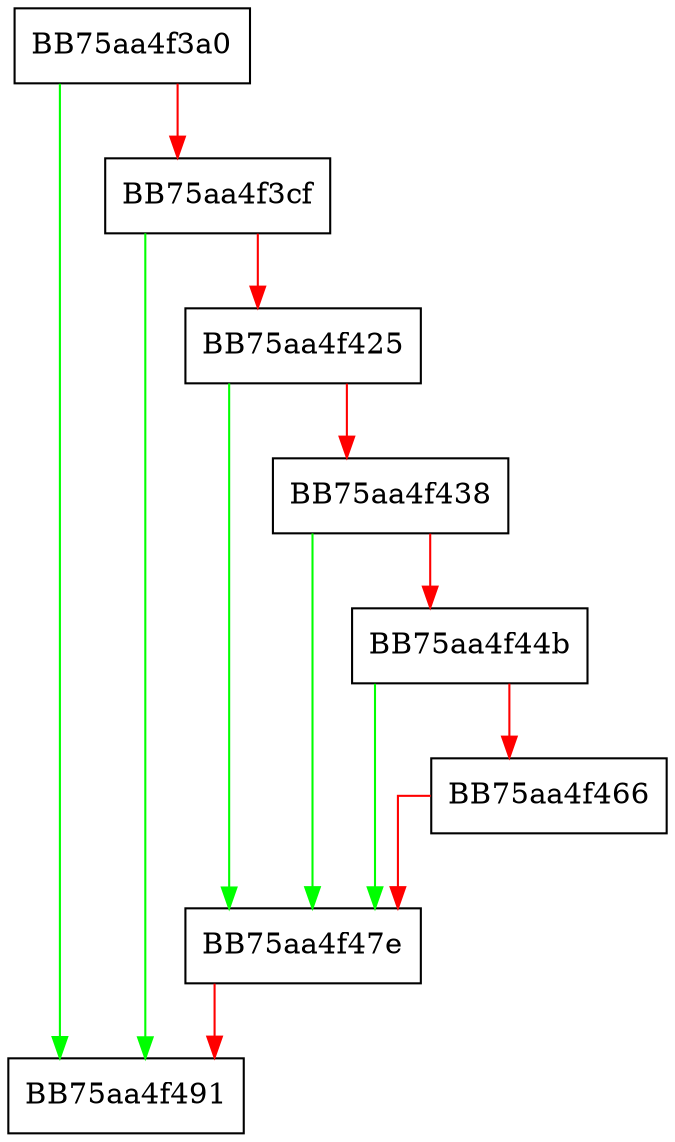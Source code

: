digraph mew_unpack {
  node [shape="box"];
  graph [splines=ortho];
  BB75aa4f3a0 -> BB75aa4f491 [color="green"];
  BB75aa4f3a0 -> BB75aa4f3cf [color="red"];
  BB75aa4f3cf -> BB75aa4f491 [color="green"];
  BB75aa4f3cf -> BB75aa4f425 [color="red"];
  BB75aa4f425 -> BB75aa4f47e [color="green"];
  BB75aa4f425 -> BB75aa4f438 [color="red"];
  BB75aa4f438 -> BB75aa4f47e [color="green"];
  BB75aa4f438 -> BB75aa4f44b [color="red"];
  BB75aa4f44b -> BB75aa4f47e [color="green"];
  BB75aa4f44b -> BB75aa4f466 [color="red"];
  BB75aa4f466 -> BB75aa4f47e [color="red"];
  BB75aa4f47e -> BB75aa4f491 [color="red"];
}